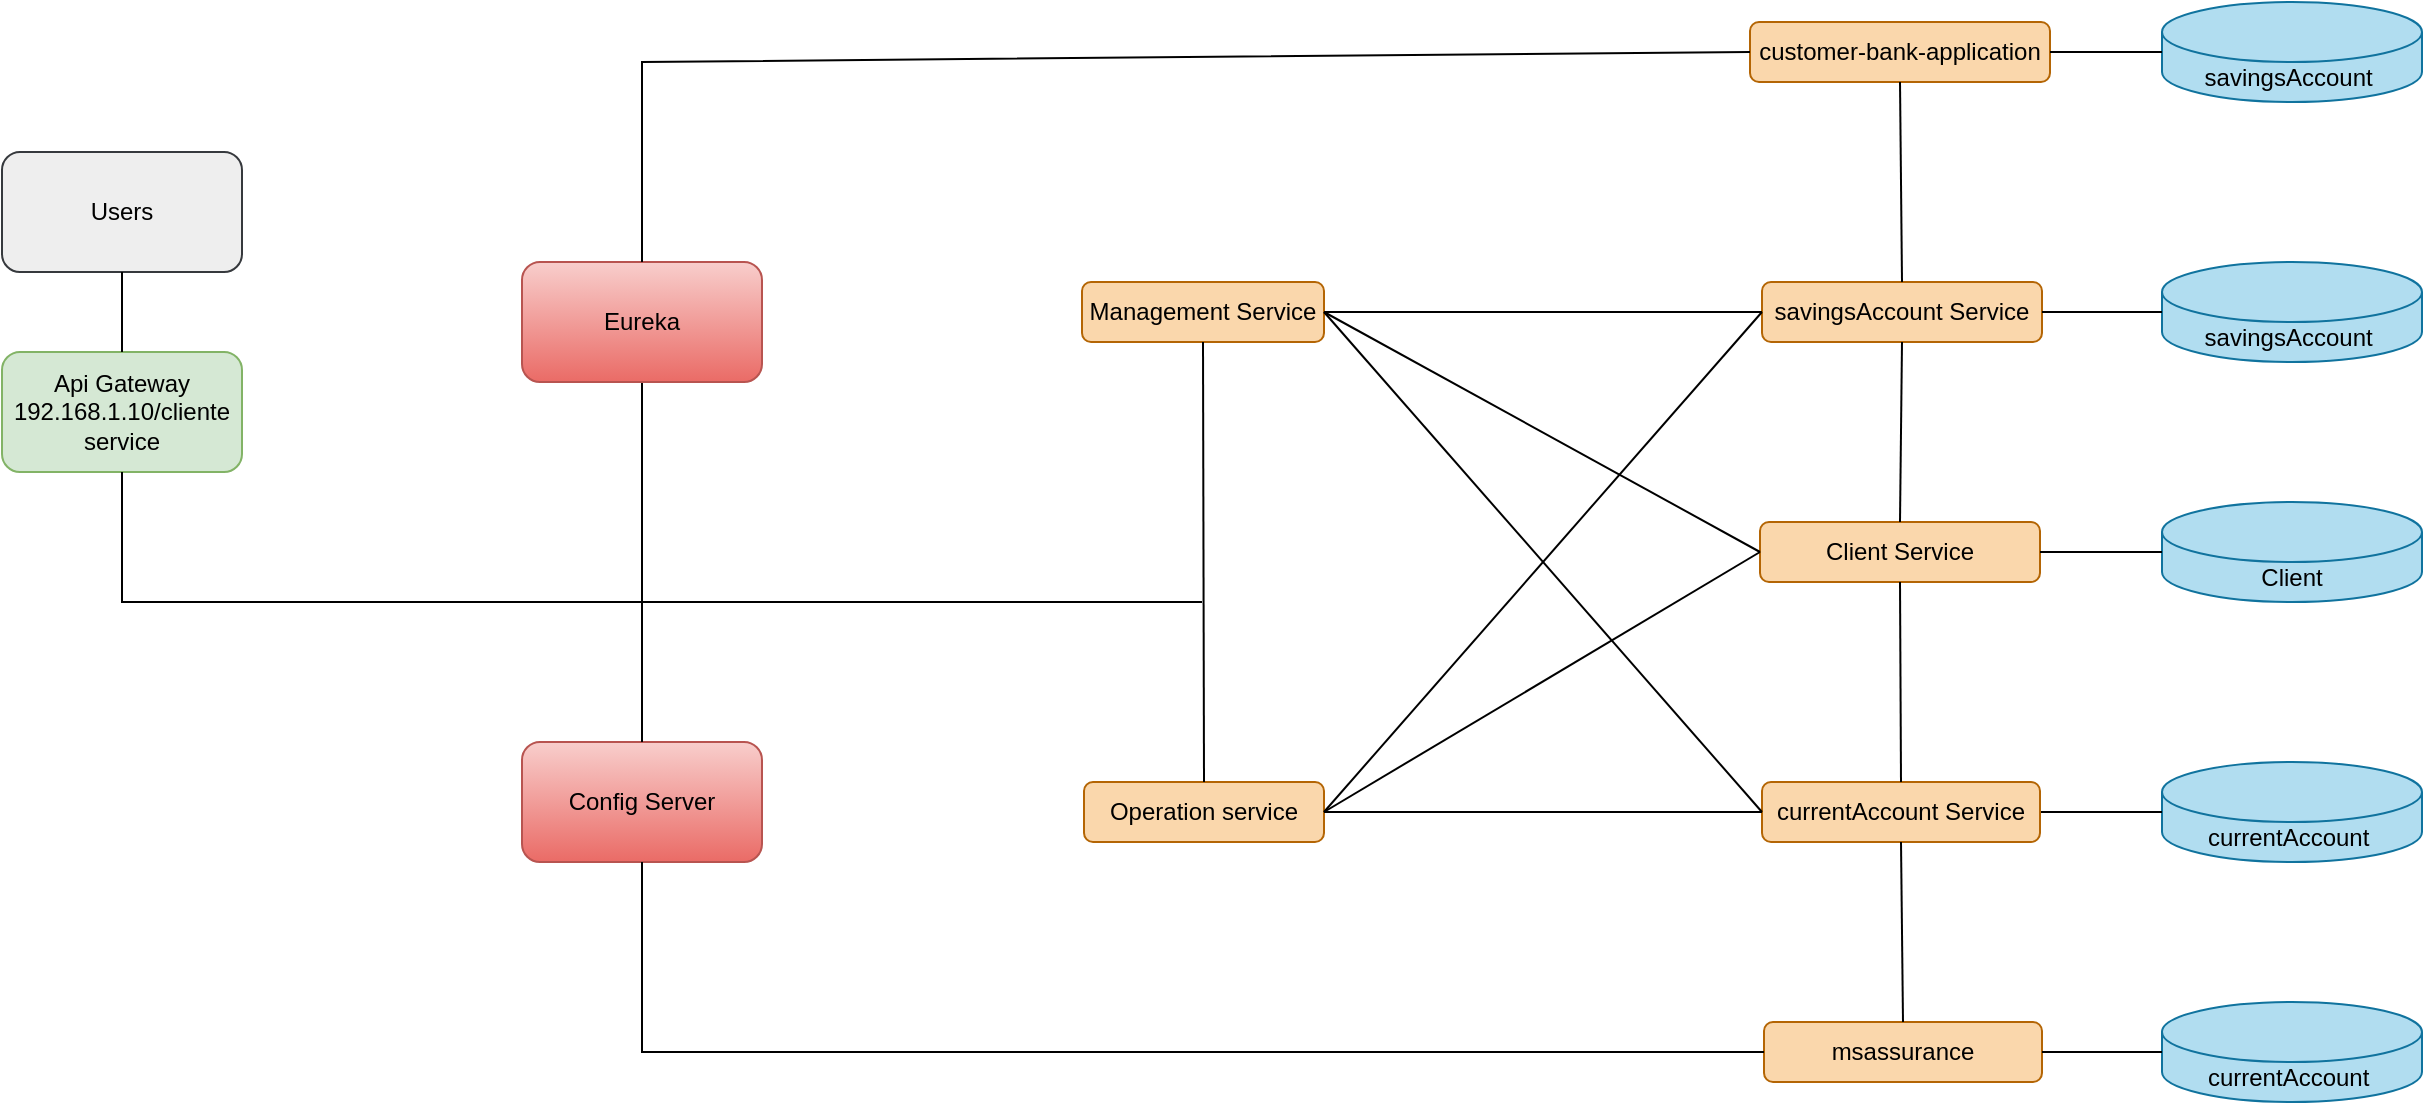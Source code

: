 <mxfile version="19.0.0" type="device"><diagram id="itarBYFF7BNqtcAF35OI" name="Page-1"><mxGraphModel dx="2424" dy="842" grid="1" gridSize="10" guides="1" tooltips="1" connect="1" arrows="1" fold="1" page="1" pageScale="1" pageWidth="827" pageHeight="1169" math="0" shadow="0"><root><mxCell id="0"/><mxCell id="1" parent="0"/><mxCell id="LBWMY6b4UGYJHC2YobUw-3" value="savingsAccount&amp;nbsp;" style="shape=cylinder3;whiteSpace=wrap;html=1;boundedLbl=1;backgroundOutline=1;size=15;fillColor=#b1ddf0;strokeColor=#10739e;" parent="1" vertex="1"><mxGeometry x="620" y="290" width="130" height="50" as="geometry"/></mxCell><mxCell id="LBWMY6b4UGYJHC2YobUw-5" value="currentAccount&amp;nbsp;" style="shape=cylinder3;whiteSpace=wrap;html=1;boundedLbl=1;backgroundOutline=1;size=15;fillColor=#b1ddf0;strokeColor=#10739e;" parent="1" vertex="1"><mxGeometry x="620" y="540" width="130" height="50" as="geometry"/></mxCell><mxCell id="LBWMY6b4UGYJHC2YobUw-10" value="savingsAccount Service&lt;br&gt;" style="rounded=1;whiteSpace=wrap;html=1;fillColor=#fad7ac;strokeColor=#b46504;" parent="1" vertex="1"><mxGeometry x="420" y="300" width="140" height="30" as="geometry"/></mxCell><mxCell id="LBWMY6b4UGYJHC2YobUw-15" value="Management Service" style="rounded=1;whiteSpace=wrap;html=1;fillColor=#fad7ac;strokeColor=#b46504;" parent="1" vertex="1"><mxGeometry x="80" y="300" width="121" height="30" as="geometry"/></mxCell><mxCell id="LBWMY6b4UGYJHC2YobUw-16" value="Operation service" style="rounded=1;whiteSpace=wrap;html=1;fillColor=#fad7ac;strokeColor=#b46504;" parent="1" vertex="1"><mxGeometry x="81" y="550" width="120" height="30" as="geometry"/></mxCell><mxCell id="LBWMY6b4UGYJHC2YobUw-35" value="Config Server" style="rounded=1;whiteSpace=wrap;html=1;fillColor=#f8cecc;gradientColor=#ea6b66;strokeColor=#b85450;" parent="1" vertex="1"><mxGeometry x="-200" y="530" width="120" height="60" as="geometry"/></mxCell><mxCell id="LBWMY6b4UGYJHC2YobUw-36" value="" style="endArrow=none;html=1;rounded=0;exitX=0.5;exitY=1;exitDx=0;exitDy=0;entryX=0.5;entryY=0;entryDx=0;entryDy=0;" parent="1" source="LBWMY6b4UGYJHC2YobUw-34" target="LBWMY6b4UGYJHC2YobUw-35" edge="1"><mxGeometry width="50" height="50" relative="1" as="geometry"><mxPoint x="830" y="360" as="sourcePoint"/><mxPoint x="880" y="310" as="targetPoint"/></mxGeometry></mxCell><mxCell id="LBWMY6b4UGYJHC2YobUw-39" value="Api Gateway&lt;br&gt;192.168.1.10/cliente service" style="rounded=1;whiteSpace=wrap;html=1;fillColor=#d5e8d4;strokeColor=#82b366;" parent="1" vertex="1"><mxGeometry x="-460" y="335" width="120" height="60" as="geometry"/></mxCell><mxCell id="LBWMY6b4UGYJHC2YobUw-43" value="Users" style="rounded=1;whiteSpace=wrap;html=1;fillColor=#eeeeee;strokeColor=#36393d;" parent="1" vertex="1"><mxGeometry x="-460" y="235" width="120" height="60" as="geometry"/></mxCell><mxCell id="LBWMY6b4UGYJHC2YobUw-46" value="" style="endArrow=none;html=1;rounded=0;entryX=0;entryY=0.5;entryDx=0;entryDy=0;entryPerimeter=0;exitX=1;exitY=0.5;exitDx=0;exitDy=0;" parent="1" source="LBWMY6b4UGYJHC2YobUw-10" target="LBWMY6b4UGYJHC2YobUw-3" edge="1"><mxGeometry width="50" height="50" relative="1" as="geometry"><mxPoint x="560" y="300" as="sourcePoint"/><mxPoint x="610" y="250" as="targetPoint"/></mxGeometry></mxCell><mxCell id="LBWMY6b4UGYJHC2YobUw-47" value="" style="endArrow=none;html=1;rounded=0;entryX=0;entryY=0.5;entryDx=0;entryDy=0;entryPerimeter=0;exitX=1;exitY=0.5;exitDx=0;exitDy=0;" parent="1" source="YmCmsYUd1AJkOyMbVIhM-12" target="LBWMY6b4UGYJHC2YobUw-5" edge="1"><mxGeometry width="50" height="50" relative="1" as="geometry"><mxPoint x="550" y="325" as="sourcePoint"/><mxPoint x="620" y="310" as="targetPoint"/></mxGeometry></mxCell><mxCell id="YmCmsYUd1AJkOyMbVIhM-12" value="currentAccount Service" style="rounded=1;whiteSpace=wrap;html=1;fillColor=#fad7ac;strokeColor=#b46504;" parent="1" vertex="1"><mxGeometry x="420" y="550" width="139" height="30" as="geometry"/></mxCell><mxCell id="YmCmsYUd1AJkOyMbVIhM-14" value="" style="endArrow=none;html=1;rounded=0;strokeColor=default;exitX=1;exitY=0.5;exitDx=0;exitDy=0;entryX=0;entryY=0.5;entryDx=0;entryDy=0;" parent="1" source="LBWMY6b4UGYJHC2YobUw-15" target="LBWMY6b4UGYJHC2YobUw-10" edge="1"><mxGeometry width="50" height="50" relative="1" as="geometry"><mxPoint x="240" y="600" as="sourcePoint"/><mxPoint x="320" y="300" as="targetPoint"/></mxGeometry></mxCell><mxCell id="YmCmsYUd1AJkOyMbVIhM-15" value="" style="endArrow=none;html=1;rounded=0;strokeColor=default;entryX=0;entryY=0.5;entryDx=0;entryDy=0;exitX=1;exitY=0.5;exitDx=0;exitDy=0;" parent="1" source="LBWMY6b4UGYJHC2YobUw-15" target="YmCmsYUd1AJkOyMbVIhM-12" edge="1"><mxGeometry width="50" height="50" relative="1" as="geometry"><mxPoint x="270" y="320" as="sourcePoint"/><mxPoint x="290" y="550" as="targetPoint"/></mxGeometry></mxCell><mxCell id="YmCmsYUd1AJkOyMbVIhM-22" value="" style="endArrow=none;html=1;rounded=0;strokeColor=default;entryX=0;entryY=0.5;entryDx=0;entryDy=0;exitX=1;exitY=0.5;exitDx=0;exitDy=0;" parent="1" source="LBWMY6b4UGYJHC2YobUw-16" target="YmCmsYUd1AJkOyMbVIhM-12" edge="1"><mxGeometry width="50" height="50" relative="1" as="geometry"><mxPoint x="220" y="470" as="sourcePoint"/><mxPoint x="290" y="550" as="targetPoint"/></mxGeometry></mxCell><mxCell id="YmCmsYUd1AJkOyMbVIhM-29" value="Client Service" style="rounded=1;whiteSpace=wrap;html=1;fillColor=#fad7ac;strokeColor=#b46504;" parent="1" vertex="1"><mxGeometry x="419" y="420" width="140" height="30" as="geometry"/></mxCell><mxCell id="YmCmsYUd1AJkOyMbVIhM-36" value="Client" style="shape=cylinder3;whiteSpace=wrap;html=1;boundedLbl=1;backgroundOutline=1;size=15;fillColor=#b1ddf0;strokeColor=#10739e;" parent="1" vertex="1"><mxGeometry x="620" y="410" width="130" height="50" as="geometry"/></mxCell><mxCell id="LBWMY6b4UGYJHC2YobUw-34" value="Eureka" style="rounded=1;whiteSpace=wrap;html=1;fillColor=#f8cecc;gradientColor=#ea6b66;strokeColor=#b85450;" parent="1" vertex="1"><mxGeometry x="-200" y="290" width="120" height="60" as="geometry"/></mxCell><mxCell id="YmCmsYUd1AJkOyMbVIhM-43" value="" style="endArrow=none;html=1;rounded=0;strokeColor=default;entryX=0.5;entryY=1;entryDx=0;entryDy=0;exitX=0.5;exitY=0;exitDx=0;exitDy=0;" parent="1" source="LBWMY6b4UGYJHC2YobUw-39" target="LBWMY6b4UGYJHC2YobUw-43" edge="1"><mxGeometry width="50" height="50" relative="1" as="geometry"><mxPoint x="-90" y="685" as="sourcePoint"/><mxPoint x="-40" y="635" as="targetPoint"/></mxGeometry></mxCell><mxCell id="gIk-H6oMreiUlqklhvIc-13" value="" style="endArrow=none;html=1;rounded=0;strokeColor=default;entryX=0;entryY=0.5;entryDx=0;entryDy=0;exitX=1;exitY=0.5;exitDx=0;exitDy=0;" parent="1" source="LBWMY6b4UGYJHC2YobUw-16" target="LBWMY6b4UGYJHC2YobUw-10" edge="1"><mxGeometry width="50" height="50" relative="1" as="geometry"><mxPoint x="211" y="340" as="sourcePoint"/><mxPoint x="430" y="575" as="targetPoint"/></mxGeometry></mxCell><mxCell id="Dms3zduzOBim8y0yUwfI-1" value="" style="endArrow=none;html=1;rounded=0;exitX=1;exitY=0.5;exitDx=0;exitDy=0;entryX=0;entryY=0.5;entryDx=0;entryDy=0;" edge="1" parent="1" source="LBWMY6b4UGYJHC2YobUw-15" target="YmCmsYUd1AJkOyMbVIhM-29"><mxGeometry width="50" height="50" relative="1" as="geometry"><mxPoint x="410" y="480" as="sourcePoint"/><mxPoint x="460" y="430" as="targetPoint"/></mxGeometry></mxCell><mxCell id="Dms3zduzOBim8y0yUwfI-2" value="" style="endArrow=none;html=1;rounded=0;exitX=1;exitY=0.5;exitDx=0;exitDy=0;entryX=0;entryY=0.5;entryDx=0;entryDy=0;" edge="1" parent="1" source="LBWMY6b4UGYJHC2YobUw-16" target="YmCmsYUd1AJkOyMbVIhM-29"><mxGeometry width="50" height="50" relative="1" as="geometry"><mxPoint x="130" y="490" as="sourcePoint"/><mxPoint x="180" y="440" as="targetPoint"/></mxGeometry></mxCell><mxCell id="Dms3zduzOBim8y0yUwfI-3" value="" style="endArrow=none;html=1;rounded=0;entryX=0;entryY=0.5;entryDx=0;entryDy=0;entryPerimeter=0;exitX=1;exitY=0.5;exitDx=0;exitDy=0;" edge="1" parent="1" source="YmCmsYUd1AJkOyMbVIhM-29" target="YmCmsYUd1AJkOyMbVIhM-36"><mxGeometry width="50" height="50" relative="1" as="geometry"><mxPoint x="130" y="490" as="sourcePoint"/><mxPoint x="180" y="440" as="targetPoint"/></mxGeometry></mxCell><mxCell id="Dms3zduzOBim8y0yUwfI-4" value="" style="endArrow=none;html=1;rounded=0;entryX=0.5;entryY=1;entryDx=0;entryDy=0;exitX=0.5;exitY=0;exitDx=0;exitDy=0;" edge="1" parent="1" source="LBWMY6b4UGYJHC2YobUw-16" target="LBWMY6b4UGYJHC2YobUw-15"><mxGeometry width="50" height="50" relative="1" as="geometry"><mxPoint x="130" y="490" as="sourcePoint"/><mxPoint x="180" y="440" as="targetPoint"/></mxGeometry></mxCell><mxCell id="Dms3zduzOBim8y0yUwfI-6" value="" style="endArrow=none;html=1;rounded=0;entryX=0.5;entryY=1;entryDx=0;entryDy=0;exitX=0.5;exitY=0;exitDx=0;exitDy=0;" edge="1" parent="1" source="YmCmsYUd1AJkOyMbVIhM-29" target="LBWMY6b4UGYJHC2YobUw-10"><mxGeometry width="50" height="50" relative="1" as="geometry"><mxPoint x="130" y="490" as="sourcePoint"/><mxPoint x="180" y="440" as="targetPoint"/></mxGeometry></mxCell><mxCell id="Dms3zduzOBim8y0yUwfI-7" value="" style="endArrow=none;html=1;rounded=0;entryX=0.5;entryY=1;entryDx=0;entryDy=0;exitX=0.5;exitY=0;exitDx=0;exitDy=0;" edge="1" parent="1" source="YmCmsYUd1AJkOyMbVIhM-12" target="YmCmsYUd1AJkOyMbVIhM-29"><mxGeometry width="50" height="50" relative="1" as="geometry"><mxPoint x="130" y="490" as="sourcePoint"/><mxPoint x="180" y="440" as="targetPoint"/></mxGeometry></mxCell><mxCell id="Dms3zduzOBim8y0yUwfI-8" value="customer-bank-application" style="rounded=1;whiteSpace=wrap;html=1;fillColor=#fad7ac;strokeColor=#b46504;" vertex="1" parent="1"><mxGeometry x="414" y="170" width="150" height="30" as="geometry"/></mxCell><mxCell id="Dms3zduzOBim8y0yUwfI-9" value="msassurance" style="rounded=1;whiteSpace=wrap;html=1;fillColor=#fad7ac;strokeColor=#b46504;" vertex="1" parent="1"><mxGeometry x="421" y="670" width="139" height="30" as="geometry"/></mxCell><mxCell id="Dms3zduzOBim8y0yUwfI-10" value="savingsAccount&amp;nbsp;" style="shape=cylinder3;whiteSpace=wrap;html=1;boundedLbl=1;backgroundOutline=1;size=15;fillColor=#b1ddf0;strokeColor=#10739e;" vertex="1" parent="1"><mxGeometry x="620" y="160" width="130" height="50" as="geometry"/></mxCell><mxCell id="Dms3zduzOBim8y0yUwfI-11" value="currentAccount&amp;nbsp;" style="shape=cylinder3;whiteSpace=wrap;html=1;boundedLbl=1;backgroundOutline=1;size=15;fillColor=#b1ddf0;strokeColor=#10739e;" vertex="1" parent="1"><mxGeometry x="620" y="660" width="130" height="50" as="geometry"/></mxCell><mxCell id="Dms3zduzOBim8y0yUwfI-12" value="" style="endArrow=none;html=1;rounded=0;entryX=0.5;entryY=1;entryDx=0;entryDy=0;exitX=0.5;exitY=0;exitDx=0;exitDy=0;" edge="1" parent="1" source="Dms3zduzOBim8y0yUwfI-9" target="YmCmsYUd1AJkOyMbVIhM-12"><mxGeometry width="50" height="50" relative="1" as="geometry"><mxPoint x="320" y="440" as="sourcePoint"/><mxPoint x="370" y="390" as="targetPoint"/></mxGeometry></mxCell><mxCell id="Dms3zduzOBim8y0yUwfI-13" value="" style="endArrow=none;html=1;rounded=0;entryX=0.5;entryY=1;entryDx=0;entryDy=0;exitX=0.5;exitY=0;exitDx=0;exitDy=0;" edge="1" parent="1" source="LBWMY6b4UGYJHC2YobUw-10" target="Dms3zduzOBim8y0yUwfI-8"><mxGeometry width="50" height="50" relative="1" as="geometry"><mxPoint x="320" y="440" as="sourcePoint"/><mxPoint x="370" y="390" as="targetPoint"/></mxGeometry></mxCell><mxCell id="Dms3zduzOBim8y0yUwfI-14" value="" style="endArrow=none;html=1;rounded=0;entryX=0;entryY=0.5;entryDx=0;entryDy=0;entryPerimeter=0;exitX=1;exitY=0.5;exitDx=0;exitDy=0;" edge="1" parent="1" source="Dms3zduzOBim8y0yUwfI-8" target="Dms3zduzOBim8y0yUwfI-10"><mxGeometry width="50" height="50" relative="1" as="geometry"><mxPoint x="320" y="440" as="sourcePoint"/><mxPoint x="370" y="390" as="targetPoint"/></mxGeometry></mxCell><mxCell id="Dms3zduzOBim8y0yUwfI-15" value="" style="endArrow=none;html=1;rounded=0;entryX=0;entryY=0.5;entryDx=0;entryDy=0;entryPerimeter=0;exitX=1;exitY=0.5;exitDx=0;exitDy=0;" edge="1" parent="1" source="Dms3zduzOBim8y0yUwfI-9" target="Dms3zduzOBim8y0yUwfI-11"><mxGeometry width="50" height="50" relative="1" as="geometry"><mxPoint x="320" y="440" as="sourcePoint"/><mxPoint x="370" y="390" as="targetPoint"/></mxGeometry></mxCell><mxCell id="Dms3zduzOBim8y0yUwfI-16" value="" style="endArrow=none;html=1;rounded=0;entryX=0;entryY=0.5;entryDx=0;entryDy=0;exitX=0.5;exitY=0;exitDx=0;exitDy=0;" edge="1" parent="1" source="LBWMY6b4UGYJHC2YobUw-34" target="Dms3zduzOBim8y0yUwfI-8"><mxGeometry width="50" height="50" relative="1" as="geometry"><mxPoint x="-50" y="360" as="sourcePoint"/><mxPoint y="310" as="targetPoint"/><Array as="points"><mxPoint x="-140" y="190"/></Array></mxGeometry></mxCell><mxCell id="Dms3zduzOBim8y0yUwfI-17" value="" style="endArrow=none;html=1;rounded=0;entryX=0;entryY=0.5;entryDx=0;entryDy=0;exitX=0.5;exitY=1;exitDx=0;exitDy=0;" edge="1" parent="1" source="LBWMY6b4UGYJHC2YobUw-35" target="Dms3zduzOBim8y0yUwfI-9"><mxGeometry width="50" height="50" relative="1" as="geometry"><mxPoint x="170" y="560" as="sourcePoint"/><mxPoint x="220" y="510" as="targetPoint"/><Array as="points"><mxPoint x="-140" y="685"/></Array></mxGeometry></mxCell><mxCell id="Dms3zduzOBim8y0yUwfI-18" value="" style="endArrow=none;html=1;rounded=0;entryX=0.5;entryY=1;entryDx=0;entryDy=0;" edge="1" parent="1" target="LBWMY6b4UGYJHC2YobUw-39"><mxGeometry width="50" height="50" relative="1" as="geometry"><mxPoint x="140" y="460" as="sourcePoint"/><mxPoint x="220" y="510" as="targetPoint"/><Array as="points"><mxPoint x="-400" y="460"/></Array></mxGeometry></mxCell></root></mxGraphModel></diagram></mxfile>